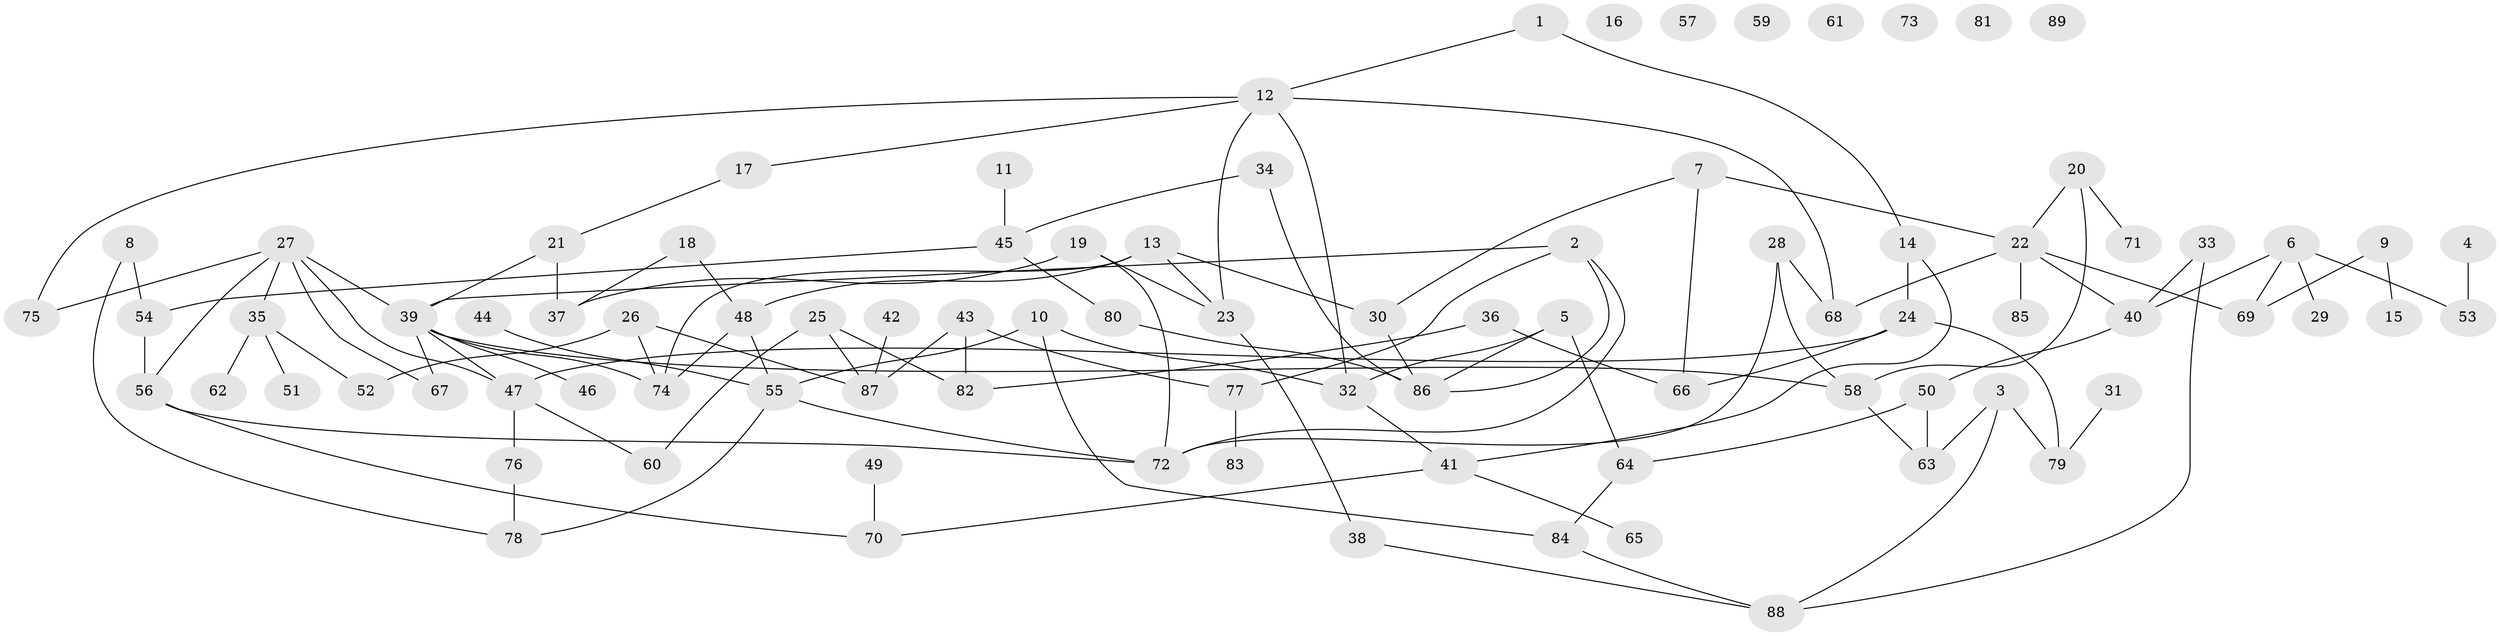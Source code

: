// Generated by graph-tools (version 1.1) at 2025/33/03/09/25 02:33:29]
// undirected, 89 vertices, 119 edges
graph export_dot {
graph [start="1"]
  node [color=gray90,style=filled];
  1;
  2;
  3;
  4;
  5;
  6;
  7;
  8;
  9;
  10;
  11;
  12;
  13;
  14;
  15;
  16;
  17;
  18;
  19;
  20;
  21;
  22;
  23;
  24;
  25;
  26;
  27;
  28;
  29;
  30;
  31;
  32;
  33;
  34;
  35;
  36;
  37;
  38;
  39;
  40;
  41;
  42;
  43;
  44;
  45;
  46;
  47;
  48;
  49;
  50;
  51;
  52;
  53;
  54;
  55;
  56;
  57;
  58;
  59;
  60;
  61;
  62;
  63;
  64;
  65;
  66;
  67;
  68;
  69;
  70;
  71;
  72;
  73;
  74;
  75;
  76;
  77;
  78;
  79;
  80;
  81;
  82;
  83;
  84;
  85;
  86;
  87;
  88;
  89;
  1 -- 12;
  1 -- 14;
  2 -- 39;
  2 -- 72;
  2 -- 77;
  2 -- 86;
  3 -- 63;
  3 -- 79;
  3 -- 88;
  4 -- 53;
  5 -- 32;
  5 -- 64;
  5 -- 86;
  6 -- 29;
  6 -- 40;
  6 -- 53;
  6 -- 69;
  7 -- 22;
  7 -- 30;
  7 -- 66;
  8 -- 54;
  8 -- 78;
  9 -- 15;
  9 -- 69;
  10 -- 32;
  10 -- 55;
  10 -- 84;
  11 -- 45;
  12 -- 17;
  12 -- 23;
  12 -- 32;
  12 -- 68;
  12 -- 75;
  13 -- 23;
  13 -- 30;
  13 -- 48;
  13 -- 74;
  14 -- 24;
  14 -- 41;
  17 -- 21;
  18 -- 37;
  18 -- 48;
  19 -- 23;
  19 -- 37;
  19 -- 72;
  20 -- 22;
  20 -- 58;
  20 -- 71;
  21 -- 37;
  21 -- 39;
  22 -- 40;
  22 -- 68;
  22 -- 69;
  22 -- 85;
  23 -- 38;
  24 -- 47;
  24 -- 66;
  24 -- 79;
  25 -- 60;
  25 -- 82;
  25 -- 87;
  26 -- 52;
  26 -- 74;
  26 -- 87;
  27 -- 35;
  27 -- 39;
  27 -- 47;
  27 -- 56;
  27 -- 67;
  27 -- 75;
  28 -- 58;
  28 -- 68;
  28 -- 72;
  30 -- 86;
  31 -- 79;
  32 -- 41;
  33 -- 40;
  33 -- 88;
  34 -- 45;
  34 -- 86;
  35 -- 51;
  35 -- 52;
  35 -- 62;
  36 -- 66;
  36 -- 82;
  38 -- 88;
  39 -- 46;
  39 -- 47;
  39 -- 58;
  39 -- 67;
  39 -- 74;
  40 -- 50;
  41 -- 65;
  41 -- 70;
  42 -- 87;
  43 -- 77;
  43 -- 82;
  43 -- 87;
  44 -- 55;
  45 -- 54;
  45 -- 80;
  47 -- 60;
  47 -- 76;
  48 -- 55;
  48 -- 74;
  49 -- 70;
  50 -- 63;
  50 -- 64;
  54 -- 56;
  55 -- 72;
  55 -- 78;
  56 -- 70;
  56 -- 72;
  58 -- 63;
  64 -- 84;
  76 -- 78;
  77 -- 83;
  80 -- 86;
  84 -- 88;
}
